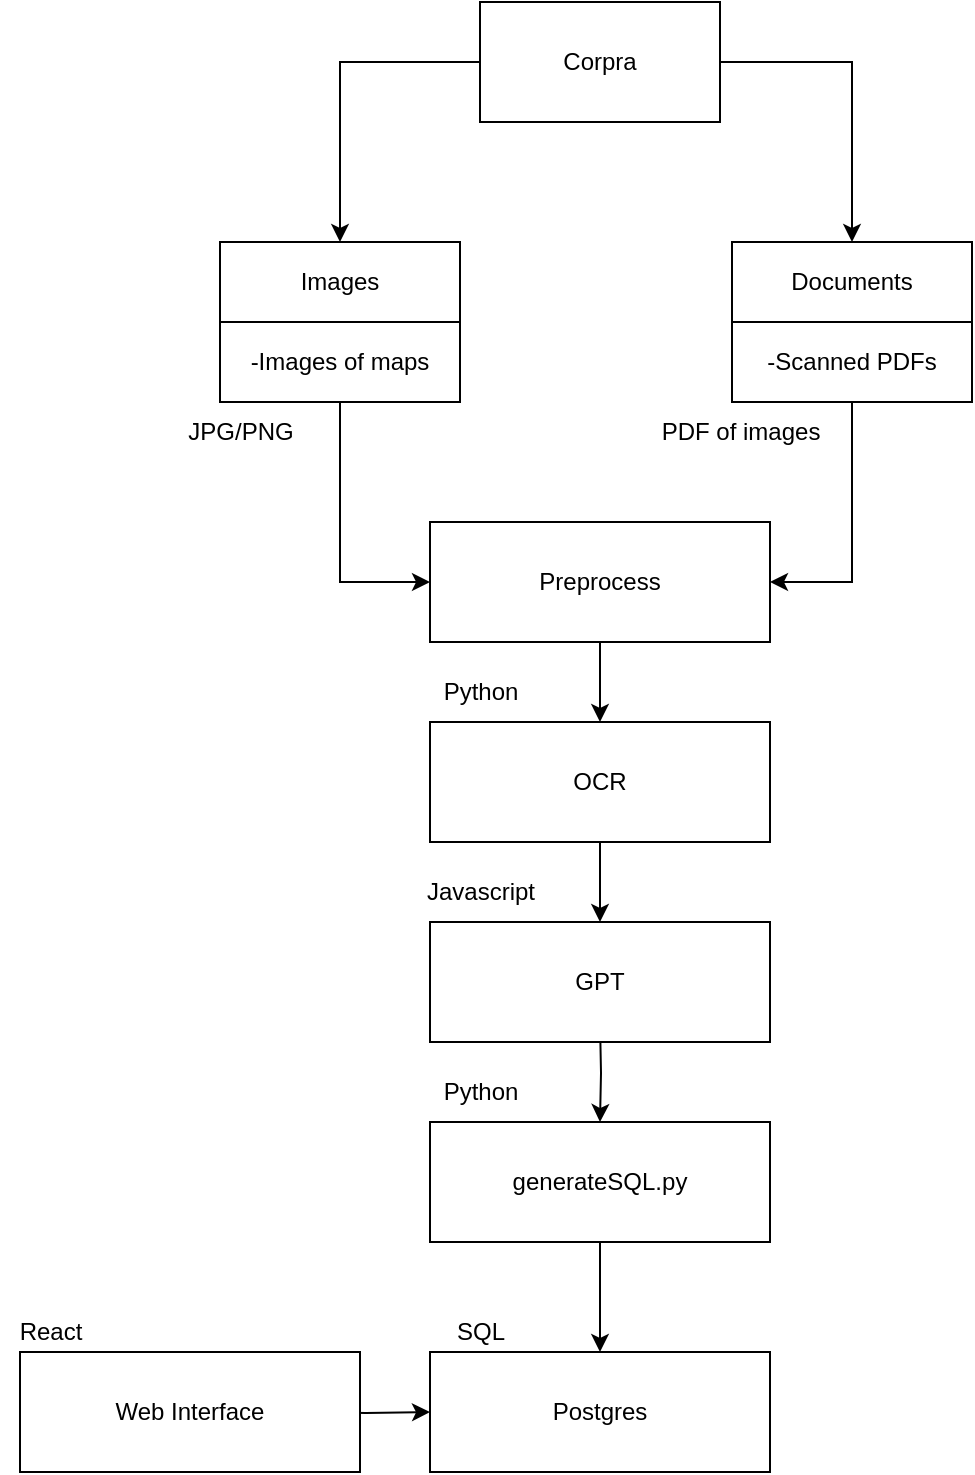 <mxfile version="21.3.2" type="device">
  <diagram id="C5RBs43oDa-KdzZeNtuy" name="Page-1">
    <mxGraphModel dx="2327" dy="830" grid="1" gridSize="10" guides="1" tooltips="1" connect="1" arrows="1" fold="1" page="1" pageScale="1" pageWidth="827" pageHeight="1169" math="0" shadow="0">
      <root>
        <mxCell id="WIyWlLk6GJQsqaUBKTNV-0" />
        <mxCell id="WIyWlLk6GJQsqaUBKTNV-1" parent="WIyWlLk6GJQsqaUBKTNV-0" />
        <mxCell id="dJE-pX3pTwdwirJ0w73R-5" style="edgeStyle=orthogonalEdgeStyle;rounded=0;orthogonalLoop=1;jettySize=auto;html=1;exitX=1;exitY=0.5;exitDx=0;exitDy=0;entryX=0.5;entryY=0;entryDx=0;entryDy=0;" parent="WIyWlLk6GJQsqaUBKTNV-1" source="dJE-pX3pTwdwirJ0w73R-0" target="dJE-pX3pTwdwirJ0w73R-2" edge="1">
          <mxGeometry relative="1" as="geometry" />
        </mxCell>
        <mxCell id="dJE-pX3pTwdwirJ0w73R-6" style="edgeStyle=orthogonalEdgeStyle;rounded=0;orthogonalLoop=1;jettySize=auto;html=1;exitX=0;exitY=0.5;exitDx=0;exitDy=0;entryX=0.5;entryY=0;entryDx=0;entryDy=0;" parent="WIyWlLk6GJQsqaUBKTNV-1" source="dJE-pX3pTwdwirJ0w73R-0" target="dJE-pX3pTwdwirJ0w73R-1" edge="1">
          <mxGeometry relative="1" as="geometry" />
        </mxCell>
        <mxCell id="dJE-pX3pTwdwirJ0w73R-0" value="Corpra" style="rounded=0;whiteSpace=wrap;html=1;" parent="WIyWlLk6GJQsqaUBKTNV-1" vertex="1">
          <mxGeometry x="210" y="30" width="120" height="60" as="geometry" />
        </mxCell>
        <mxCell id="dJE-pX3pTwdwirJ0w73R-1" value="Images" style="rounded=0;whiteSpace=wrap;html=1;" parent="WIyWlLk6GJQsqaUBKTNV-1" vertex="1">
          <mxGeometry x="80" y="150" width="120" height="40" as="geometry" />
        </mxCell>
        <mxCell id="dJE-pX3pTwdwirJ0w73R-2" value="Documents" style="rounded=0;whiteSpace=wrap;html=1;" parent="WIyWlLk6GJQsqaUBKTNV-1" vertex="1">
          <mxGeometry x="336" y="150" width="120" height="40" as="geometry" />
        </mxCell>
        <mxCell id="dJE-pX3pTwdwirJ0w73R-12" style="edgeStyle=orthogonalEdgeStyle;rounded=0;orthogonalLoop=1;jettySize=auto;html=1;exitX=0.5;exitY=1;exitDx=0;exitDy=0;entryX=0;entryY=0.5;entryDx=0;entryDy=0;" parent="WIyWlLk6GJQsqaUBKTNV-1" source="dJE-pX3pTwdwirJ0w73R-3" target="dJE-pX3pTwdwirJ0w73R-11" edge="1">
          <mxGeometry relative="1" as="geometry" />
        </mxCell>
        <mxCell id="dJE-pX3pTwdwirJ0w73R-3" value="-Images of maps&lt;br&gt;" style="rounded=0;whiteSpace=wrap;html=1;" parent="WIyWlLk6GJQsqaUBKTNV-1" vertex="1">
          <mxGeometry x="80" y="190" width="120" height="40" as="geometry" />
        </mxCell>
        <mxCell id="dJE-pX3pTwdwirJ0w73R-24" style="edgeStyle=orthogonalEdgeStyle;rounded=0;orthogonalLoop=1;jettySize=auto;html=1;entryX=1;entryY=0.5;entryDx=0;entryDy=0;" parent="WIyWlLk6GJQsqaUBKTNV-1" source="dJE-pX3pTwdwirJ0w73R-4" target="dJE-pX3pTwdwirJ0w73R-11" edge="1">
          <mxGeometry relative="1" as="geometry" />
        </mxCell>
        <mxCell id="dJE-pX3pTwdwirJ0w73R-4" value="-Scanned PDFs" style="rounded=0;whiteSpace=wrap;html=1;" parent="WIyWlLk6GJQsqaUBKTNV-1" vertex="1">
          <mxGeometry x="336" y="190" width="120" height="40" as="geometry" />
        </mxCell>
        <mxCell id="dJE-pX3pTwdwirJ0w73R-7" value="JPG/PNG" style="text;html=1;align=center;verticalAlign=middle;resizable=0;points=[];autosize=1;strokeColor=none;fillColor=none;" parent="WIyWlLk6GJQsqaUBKTNV-1" vertex="1">
          <mxGeometry x="50" y="230" width="80" height="30" as="geometry" />
        </mxCell>
        <mxCell id="dJE-pX3pTwdwirJ0w73R-8" value="PDF of images" style="text;html=1;align=center;verticalAlign=middle;resizable=0;points=[];autosize=1;strokeColor=none;fillColor=none;" parent="WIyWlLk6GJQsqaUBKTNV-1" vertex="1">
          <mxGeometry x="290" y="230" width="100" height="30" as="geometry" />
        </mxCell>
        <mxCell id="dJE-pX3pTwdwirJ0w73R-29" style="edgeStyle=orthogonalEdgeStyle;rounded=0;orthogonalLoop=1;jettySize=auto;html=1;" parent="WIyWlLk6GJQsqaUBKTNV-1" source="dJE-pX3pTwdwirJ0w73R-11" target="dJE-pX3pTwdwirJ0w73R-27" edge="1">
          <mxGeometry relative="1" as="geometry" />
        </mxCell>
        <mxCell id="dJE-pX3pTwdwirJ0w73R-11" value="Preprocess" style="rounded=0;whiteSpace=wrap;html=1;" parent="WIyWlLk6GJQsqaUBKTNV-1" vertex="1">
          <mxGeometry x="185" y="290" width="170" height="60" as="geometry" />
        </mxCell>
        <mxCell id="dJE-pX3pTwdwirJ0w73R-16" value="Postgres" style="rounded=0;whiteSpace=wrap;html=1;" parent="WIyWlLk6GJQsqaUBKTNV-1" vertex="1">
          <mxGeometry x="185" y="705" width="170" height="60" as="geometry" />
        </mxCell>
        <mxCell id="dJE-pX3pTwdwirJ0w73R-21" style="edgeStyle=orthogonalEdgeStyle;rounded=0;orthogonalLoop=1;jettySize=auto;html=1;exitX=0.5;exitY=1;exitDx=0;exitDy=0;entryX=0.5;entryY=0;entryDx=0;entryDy=0;" parent="WIyWlLk6GJQsqaUBKTNV-1" target="grQXHiUceHuCOxBjTFhF-0" edge="1">
          <mxGeometry relative="1" as="geometry">
            <mxPoint x="270" y="540" as="sourcePoint" />
          </mxGeometry>
        </mxCell>
        <mxCell id="dJE-pX3pTwdwirJ0w73R-22" style="edgeStyle=orthogonalEdgeStyle;rounded=0;orthogonalLoop=1;jettySize=auto;html=1;exitX=1;exitY=0.5;exitDx=0;exitDy=0;entryX=0;entryY=0.5;entryDx=0;entryDy=0;" parent="WIyWlLk6GJQsqaUBKTNV-1" target="dJE-pX3pTwdwirJ0w73R-16" edge="1">
          <mxGeometry relative="1" as="geometry">
            <mxPoint x="120" y="735.0" as="sourcePoint" />
          </mxGeometry>
        </mxCell>
        <mxCell id="dJE-pX3pTwdwirJ0w73R-18" value="Web Interface" style="rounded=0;whiteSpace=wrap;html=1;" parent="WIyWlLk6GJQsqaUBKTNV-1" vertex="1">
          <mxGeometry x="-20" y="705" width="170" height="60" as="geometry" />
        </mxCell>
        <mxCell id="dJE-pX3pTwdwirJ0w73R-19" value="React" style="text;html=1;align=center;verticalAlign=middle;resizable=0;points=[];autosize=1;strokeColor=none;fillColor=none;" parent="WIyWlLk6GJQsqaUBKTNV-1" vertex="1">
          <mxGeometry x="-30" y="680" width="50" height="30" as="geometry" />
        </mxCell>
        <mxCell id="dJE-pX3pTwdwirJ0w73R-42" style="edgeStyle=orthogonalEdgeStyle;rounded=0;orthogonalLoop=1;jettySize=auto;html=1;" parent="WIyWlLk6GJQsqaUBKTNV-1" source="dJE-pX3pTwdwirJ0w73R-27" target="dJE-pX3pTwdwirJ0w73R-32" edge="1">
          <mxGeometry relative="1" as="geometry" />
        </mxCell>
        <mxCell id="dJE-pX3pTwdwirJ0w73R-27" value="OCR" style="rounded=0;whiteSpace=wrap;html=1;" parent="WIyWlLk6GJQsqaUBKTNV-1" vertex="1">
          <mxGeometry x="185" y="390" width="170" height="60" as="geometry" />
        </mxCell>
        <mxCell id="dJE-pX3pTwdwirJ0w73R-32" value="GPT" style="rounded=0;whiteSpace=wrap;html=1;" parent="WIyWlLk6GJQsqaUBKTNV-1" vertex="1">
          <mxGeometry x="185" y="490" width="170" height="60" as="geometry" />
        </mxCell>
        <mxCell id="dJE-pX3pTwdwirJ0w73R-43" value="SQL" style="text;html=1;align=center;verticalAlign=middle;resizable=0;points=[];autosize=1;strokeColor=none;fillColor=none;" parent="WIyWlLk6GJQsqaUBKTNV-1" vertex="1">
          <mxGeometry x="185" y="680" width="50" height="30" as="geometry" />
        </mxCell>
        <mxCell id="dJE-pX3pTwdwirJ0w73R-44" value="Javascript" style="text;html=1;align=center;verticalAlign=middle;resizable=0;points=[];autosize=1;strokeColor=none;fillColor=none;" parent="WIyWlLk6GJQsqaUBKTNV-1" vertex="1">
          <mxGeometry x="170" y="460" width="80" height="30" as="geometry" />
        </mxCell>
        <mxCell id="dJE-pX3pTwdwirJ0w73R-45" value="Python" style="text;html=1;align=center;verticalAlign=middle;resizable=0;points=[];autosize=1;strokeColor=none;fillColor=none;" parent="WIyWlLk6GJQsqaUBKTNV-1" vertex="1">
          <mxGeometry x="180" y="360" width="60" height="30" as="geometry" />
        </mxCell>
        <mxCell id="grQXHiUceHuCOxBjTFhF-2" style="edgeStyle=orthogonalEdgeStyle;rounded=0;orthogonalLoop=1;jettySize=auto;html=1;exitX=0.5;exitY=1;exitDx=0;exitDy=0;" edge="1" parent="WIyWlLk6GJQsqaUBKTNV-1" source="grQXHiUceHuCOxBjTFhF-0" target="dJE-pX3pTwdwirJ0w73R-16">
          <mxGeometry relative="1" as="geometry" />
        </mxCell>
        <mxCell id="grQXHiUceHuCOxBjTFhF-0" value="generateSQL.py" style="rounded=0;whiteSpace=wrap;html=1;" vertex="1" parent="WIyWlLk6GJQsqaUBKTNV-1">
          <mxGeometry x="185" y="590" width="170" height="60" as="geometry" />
        </mxCell>
        <mxCell id="grQXHiUceHuCOxBjTFhF-3" value="Python" style="text;html=1;align=center;verticalAlign=middle;resizable=0;points=[];autosize=1;strokeColor=none;fillColor=none;" vertex="1" parent="WIyWlLk6GJQsqaUBKTNV-1">
          <mxGeometry x="180" y="560" width="60" height="30" as="geometry" />
        </mxCell>
      </root>
    </mxGraphModel>
  </diagram>
</mxfile>
